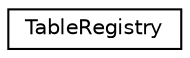 digraph "Graphical Class Hierarchy"
{
  edge [fontname="Helvetica",fontsize="10",labelfontname="Helvetica",labelfontsize="10"];
  node [fontname="Helvetica",fontsize="10",shape=record];
  rankdir="LR";
  Node1 [label="TableRegistry",height=0.2,width=0.4,color="black", fillcolor="white", style="filled",URL="$class_cake_1_1_o_r_m_1_1_table_registry.html"];
}
